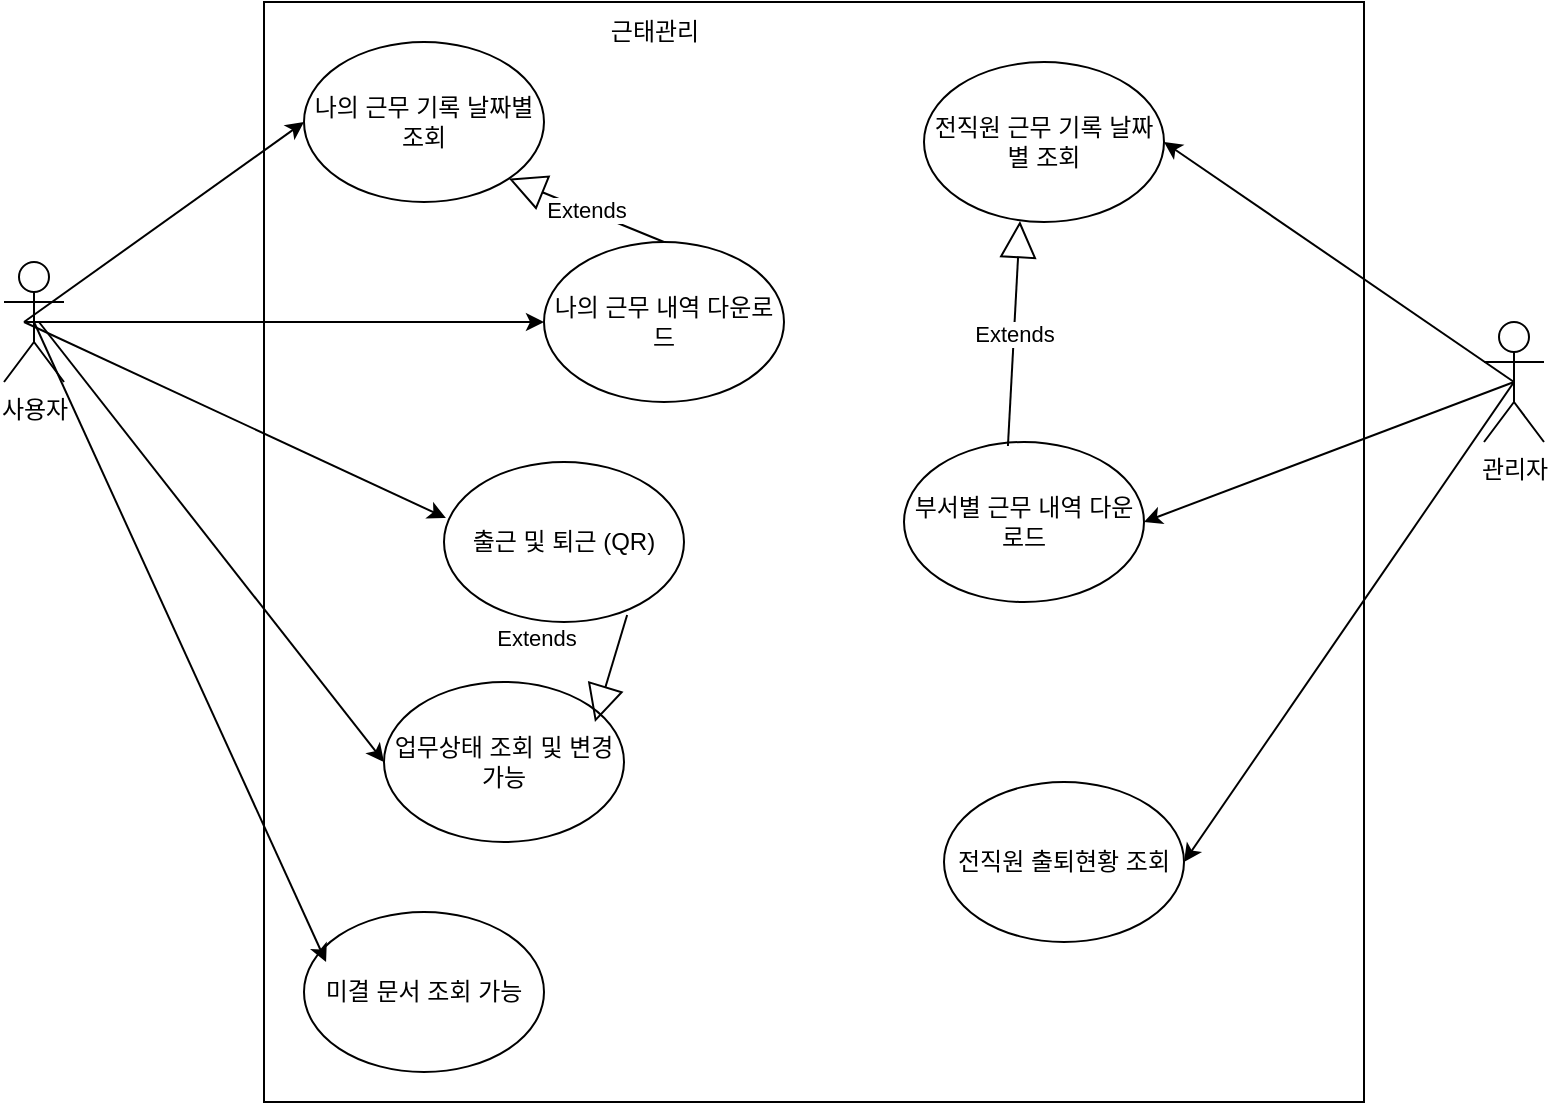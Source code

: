 <mxfile version="26.0.16">
  <diagram name="페이지-1" id="6kisBeozC6Pk42h1wYYO">
    <mxGraphModel dx="946" dy="601" grid="1" gridSize="10" guides="1" tooltips="1" connect="1" arrows="1" fold="1" page="1" pageScale="1" pageWidth="827" pageHeight="1169" math="0" shadow="0">
      <root>
        <mxCell id="0" />
        <mxCell id="1" parent="0" />
        <mxCell id="RyTJcyCNHGdK7H3bgm4u-1" value="사용자" style="shape=umlActor;verticalLabelPosition=bottom;verticalAlign=top;html=1;outlineConnect=0;" vertex="1" parent="1">
          <mxGeometry x="40" y="180" width="30" height="60" as="geometry" />
        </mxCell>
        <mxCell id="RyTJcyCNHGdK7H3bgm4u-3" value="" style="whiteSpace=wrap;html=1;aspect=fixed;" vertex="1" parent="1">
          <mxGeometry x="170" y="50" width="550" height="550" as="geometry" />
        </mxCell>
        <mxCell id="RyTJcyCNHGdK7H3bgm4u-4" value="나의 근무 기록 날짜별 조회" style="ellipse;whiteSpace=wrap;html=1;" vertex="1" parent="1">
          <mxGeometry x="190" y="70" width="120" height="80" as="geometry" />
        </mxCell>
        <mxCell id="RyTJcyCNHGdK7H3bgm4u-5" value="나의 근무 내역 다운로드" style="ellipse;whiteSpace=wrap;html=1;" vertex="1" parent="1">
          <mxGeometry x="310" y="170" width="120" height="80" as="geometry" />
        </mxCell>
        <mxCell id="RyTJcyCNHGdK7H3bgm4u-6" value="출근 및 퇴근 (QR)" style="ellipse;whiteSpace=wrap;html=1;" vertex="1" parent="1">
          <mxGeometry x="260" y="280" width="120" height="80" as="geometry" />
        </mxCell>
        <mxCell id="RyTJcyCNHGdK7H3bgm4u-7" value="업무상태 조회 및 변경 가능" style="ellipse;whiteSpace=wrap;html=1;" vertex="1" parent="1">
          <mxGeometry x="230" y="390" width="120" height="80" as="geometry" />
        </mxCell>
        <mxCell id="RyTJcyCNHGdK7H3bgm4u-8" value="미결 문서 조회 가능" style="ellipse;whiteSpace=wrap;html=1;" vertex="1" parent="1">
          <mxGeometry x="190" y="505" width="120" height="80" as="geometry" />
        </mxCell>
        <mxCell id="RyTJcyCNHGdK7H3bgm4u-9" value="" style="endArrow=classic;html=1;rounded=0;exitX=0.5;exitY=0.5;exitDx=0;exitDy=0;exitPerimeter=0;entryX=0.092;entryY=0.313;entryDx=0;entryDy=0;entryPerimeter=0;" edge="1" parent="1" source="RyTJcyCNHGdK7H3bgm4u-1" target="RyTJcyCNHGdK7H3bgm4u-8">
          <mxGeometry width="50" height="50" relative="1" as="geometry">
            <mxPoint x="390" y="330" as="sourcePoint" />
            <mxPoint x="440" y="280" as="targetPoint" />
          </mxGeometry>
        </mxCell>
        <mxCell id="RyTJcyCNHGdK7H3bgm4u-10" value="" style="endArrow=classic;html=1;rounded=0;entryX=0;entryY=0.5;entryDx=0;entryDy=0;" edge="1" parent="1" target="RyTJcyCNHGdK7H3bgm4u-7">
          <mxGeometry width="50" height="50" relative="1" as="geometry">
            <mxPoint x="57.48" y="210" as="sourcePoint" />
            <mxPoint x="190.0" y="318" as="targetPoint" />
            <Array as="points">
              <mxPoint x="57.48" y="210" />
            </Array>
          </mxGeometry>
        </mxCell>
        <mxCell id="RyTJcyCNHGdK7H3bgm4u-12" value="" style="endArrow=classic;html=1;rounded=0;entryX=0;entryY=0.5;entryDx=0;entryDy=0;" edge="1" parent="1" target="RyTJcyCNHGdK7H3bgm4u-4">
          <mxGeometry width="50" height="50" relative="1" as="geometry">
            <mxPoint x="50" y="210" as="sourcePoint" />
            <mxPoint x="100" y="160" as="targetPoint" />
          </mxGeometry>
        </mxCell>
        <mxCell id="RyTJcyCNHGdK7H3bgm4u-13" value="" style="endArrow=classic;html=1;rounded=0;entryX=0;entryY=0.5;entryDx=0;entryDy=0;" edge="1" parent="1" target="RyTJcyCNHGdK7H3bgm4u-5">
          <mxGeometry width="50" height="50" relative="1" as="geometry">
            <mxPoint x="50" y="210" as="sourcePoint" />
            <mxPoint x="100" y="160" as="targetPoint" />
            <Array as="points" />
          </mxGeometry>
        </mxCell>
        <mxCell id="RyTJcyCNHGdK7H3bgm4u-14" value="" style="endArrow=classic;html=1;rounded=0;entryX=0.008;entryY=0.35;entryDx=0;entryDy=0;entryPerimeter=0;" edge="1" parent="1" target="RyTJcyCNHGdK7H3bgm4u-6">
          <mxGeometry width="50" height="50" relative="1" as="geometry">
            <mxPoint x="50" y="210" as="sourcePoint" />
            <mxPoint x="100" y="160" as="targetPoint" />
          </mxGeometry>
        </mxCell>
        <mxCell id="RyTJcyCNHGdK7H3bgm4u-15" value="관리자" style="shape=umlActor;verticalLabelPosition=bottom;verticalAlign=top;html=1;outlineConnect=0;" vertex="1" parent="1">
          <mxGeometry x="780" y="210" width="30" height="60" as="geometry" />
        </mxCell>
        <mxCell id="RyTJcyCNHGdK7H3bgm4u-16" value="전직원 근무 기록 날짜별 조회" style="ellipse;whiteSpace=wrap;html=1;" vertex="1" parent="1">
          <mxGeometry x="500" y="80" width="120" height="80" as="geometry" />
        </mxCell>
        <mxCell id="RyTJcyCNHGdK7H3bgm4u-17" value="부서별 근무 내역 다운로드" style="ellipse;whiteSpace=wrap;html=1;" vertex="1" parent="1">
          <mxGeometry x="490" y="270" width="120" height="80" as="geometry" />
        </mxCell>
        <mxCell id="RyTJcyCNHGdK7H3bgm4u-18" value="전직원 출퇴현황 조회" style="ellipse;whiteSpace=wrap;html=1;" vertex="1" parent="1">
          <mxGeometry x="510" y="440" width="120" height="80" as="geometry" />
        </mxCell>
        <mxCell id="RyTJcyCNHGdK7H3bgm4u-21" value="" style="endArrow=classic;html=1;rounded=0;entryX=1;entryY=0.5;entryDx=0;entryDy=0;exitX=0.5;exitY=0.5;exitDx=0;exitDy=0;exitPerimeter=0;" edge="1" parent="1" source="RyTJcyCNHGdK7H3bgm4u-15" target="RyTJcyCNHGdK7H3bgm4u-18">
          <mxGeometry width="50" height="50" relative="1" as="geometry">
            <mxPoint x="660" y="210" as="sourcePoint" />
            <mxPoint x="710" y="160" as="targetPoint" />
          </mxGeometry>
        </mxCell>
        <mxCell id="RyTJcyCNHGdK7H3bgm4u-22" value="" style="endArrow=classic;html=1;rounded=0;entryX=1;entryY=0.5;entryDx=0;entryDy=0;exitX=0.5;exitY=0.5;exitDx=0;exitDy=0;exitPerimeter=0;" edge="1" parent="1" source="RyTJcyCNHGdK7H3bgm4u-15" target="RyTJcyCNHGdK7H3bgm4u-17">
          <mxGeometry width="50" height="50" relative="1" as="geometry">
            <mxPoint x="660" y="210" as="sourcePoint" />
            <mxPoint x="710" y="160" as="targetPoint" />
          </mxGeometry>
        </mxCell>
        <mxCell id="RyTJcyCNHGdK7H3bgm4u-23" value="" style="endArrow=classic;html=1;rounded=0;entryX=1;entryY=0.5;entryDx=0;entryDy=0;exitX=0.5;exitY=0.5;exitDx=0;exitDy=0;exitPerimeter=0;" edge="1" parent="1" source="RyTJcyCNHGdK7H3bgm4u-15" target="RyTJcyCNHGdK7H3bgm4u-16">
          <mxGeometry width="50" height="50" relative="1" as="geometry">
            <mxPoint x="660" y="210" as="sourcePoint" />
            <mxPoint x="710" y="160" as="targetPoint" />
          </mxGeometry>
        </mxCell>
        <mxCell id="RyTJcyCNHGdK7H3bgm4u-24" value="근태관리" style="text;html=1;align=center;verticalAlign=middle;resizable=0;points=[];autosize=1;strokeColor=none;fillColor=none;" vertex="1" parent="1">
          <mxGeometry x="330" y="50" width="70" height="30" as="geometry" />
        </mxCell>
        <mxCell id="RyTJcyCNHGdK7H3bgm4u-37" value="Extends" style="endArrow=block;endSize=16;endFill=0;html=1;rounded=0;exitX=0.763;exitY=0.956;exitDx=0;exitDy=0;exitPerimeter=0;entryX=0.879;entryY=0.25;entryDx=0;entryDy=0;entryPerimeter=0;" edge="1" parent="1" source="RyTJcyCNHGdK7H3bgm4u-6" target="RyTJcyCNHGdK7H3bgm4u-7">
          <mxGeometry x="-0.125" y="-40" width="160" relative="1" as="geometry">
            <mxPoint x="365" y="390" as="sourcePoint" />
            <mxPoint x="525" y="390" as="targetPoint" />
            <mxPoint as="offset" />
          </mxGeometry>
        </mxCell>
        <mxCell id="RyTJcyCNHGdK7H3bgm4u-38" value="Extends" style="endArrow=block;endSize=16;endFill=0;html=1;rounded=0;exitX=0.5;exitY=0;exitDx=0;exitDy=0;entryX=1;entryY=1;entryDx=0;entryDy=0;" edge="1" parent="1" source="RyTJcyCNHGdK7H3bgm4u-5" target="RyTJcyCNHGdK7H3bgm4u-4">
          <mxGeometry x="0.002" width="160" relative="1" as="geometry">
            <mxPoint x="370" y="330" as="sourcePoint" />
            <mxPoint x="530" y="330" as="targetPoint" />
            <mxPoint as="offset" />
          </mxGeometry>
        </mxCell>
        <mxCell id="RyTJcyCNHGdK7H3bgm4u-40" value="Extends" style="endArrow=block;endSize=16;endFill=0;html=1;rounded=0;exitX=0.433;exitY=0.025;exitDx=0;exitDy=0;exitPerimeter=0;entryX=0.4;entryY=0.994;entryDx=0;entryDy=0;entryPerimeter=0;" edge="1" parent="1" source="RyTJcyCNHGdK7H3bgm4u-17" target="RyTJcyCNHGdK7H3bgm4u-16">
          <mxGeometry width="160" relative="1" as="geometry">
            <mxPoint x="370" y="330" as="sourcePoint" />
            <mxPoint x="530" y="330" as="targetPoint" />
          </mxGeometry>
        </mxCell>
      </root>
    </mxGraphModel>
  </diagram>
</mxfile>
